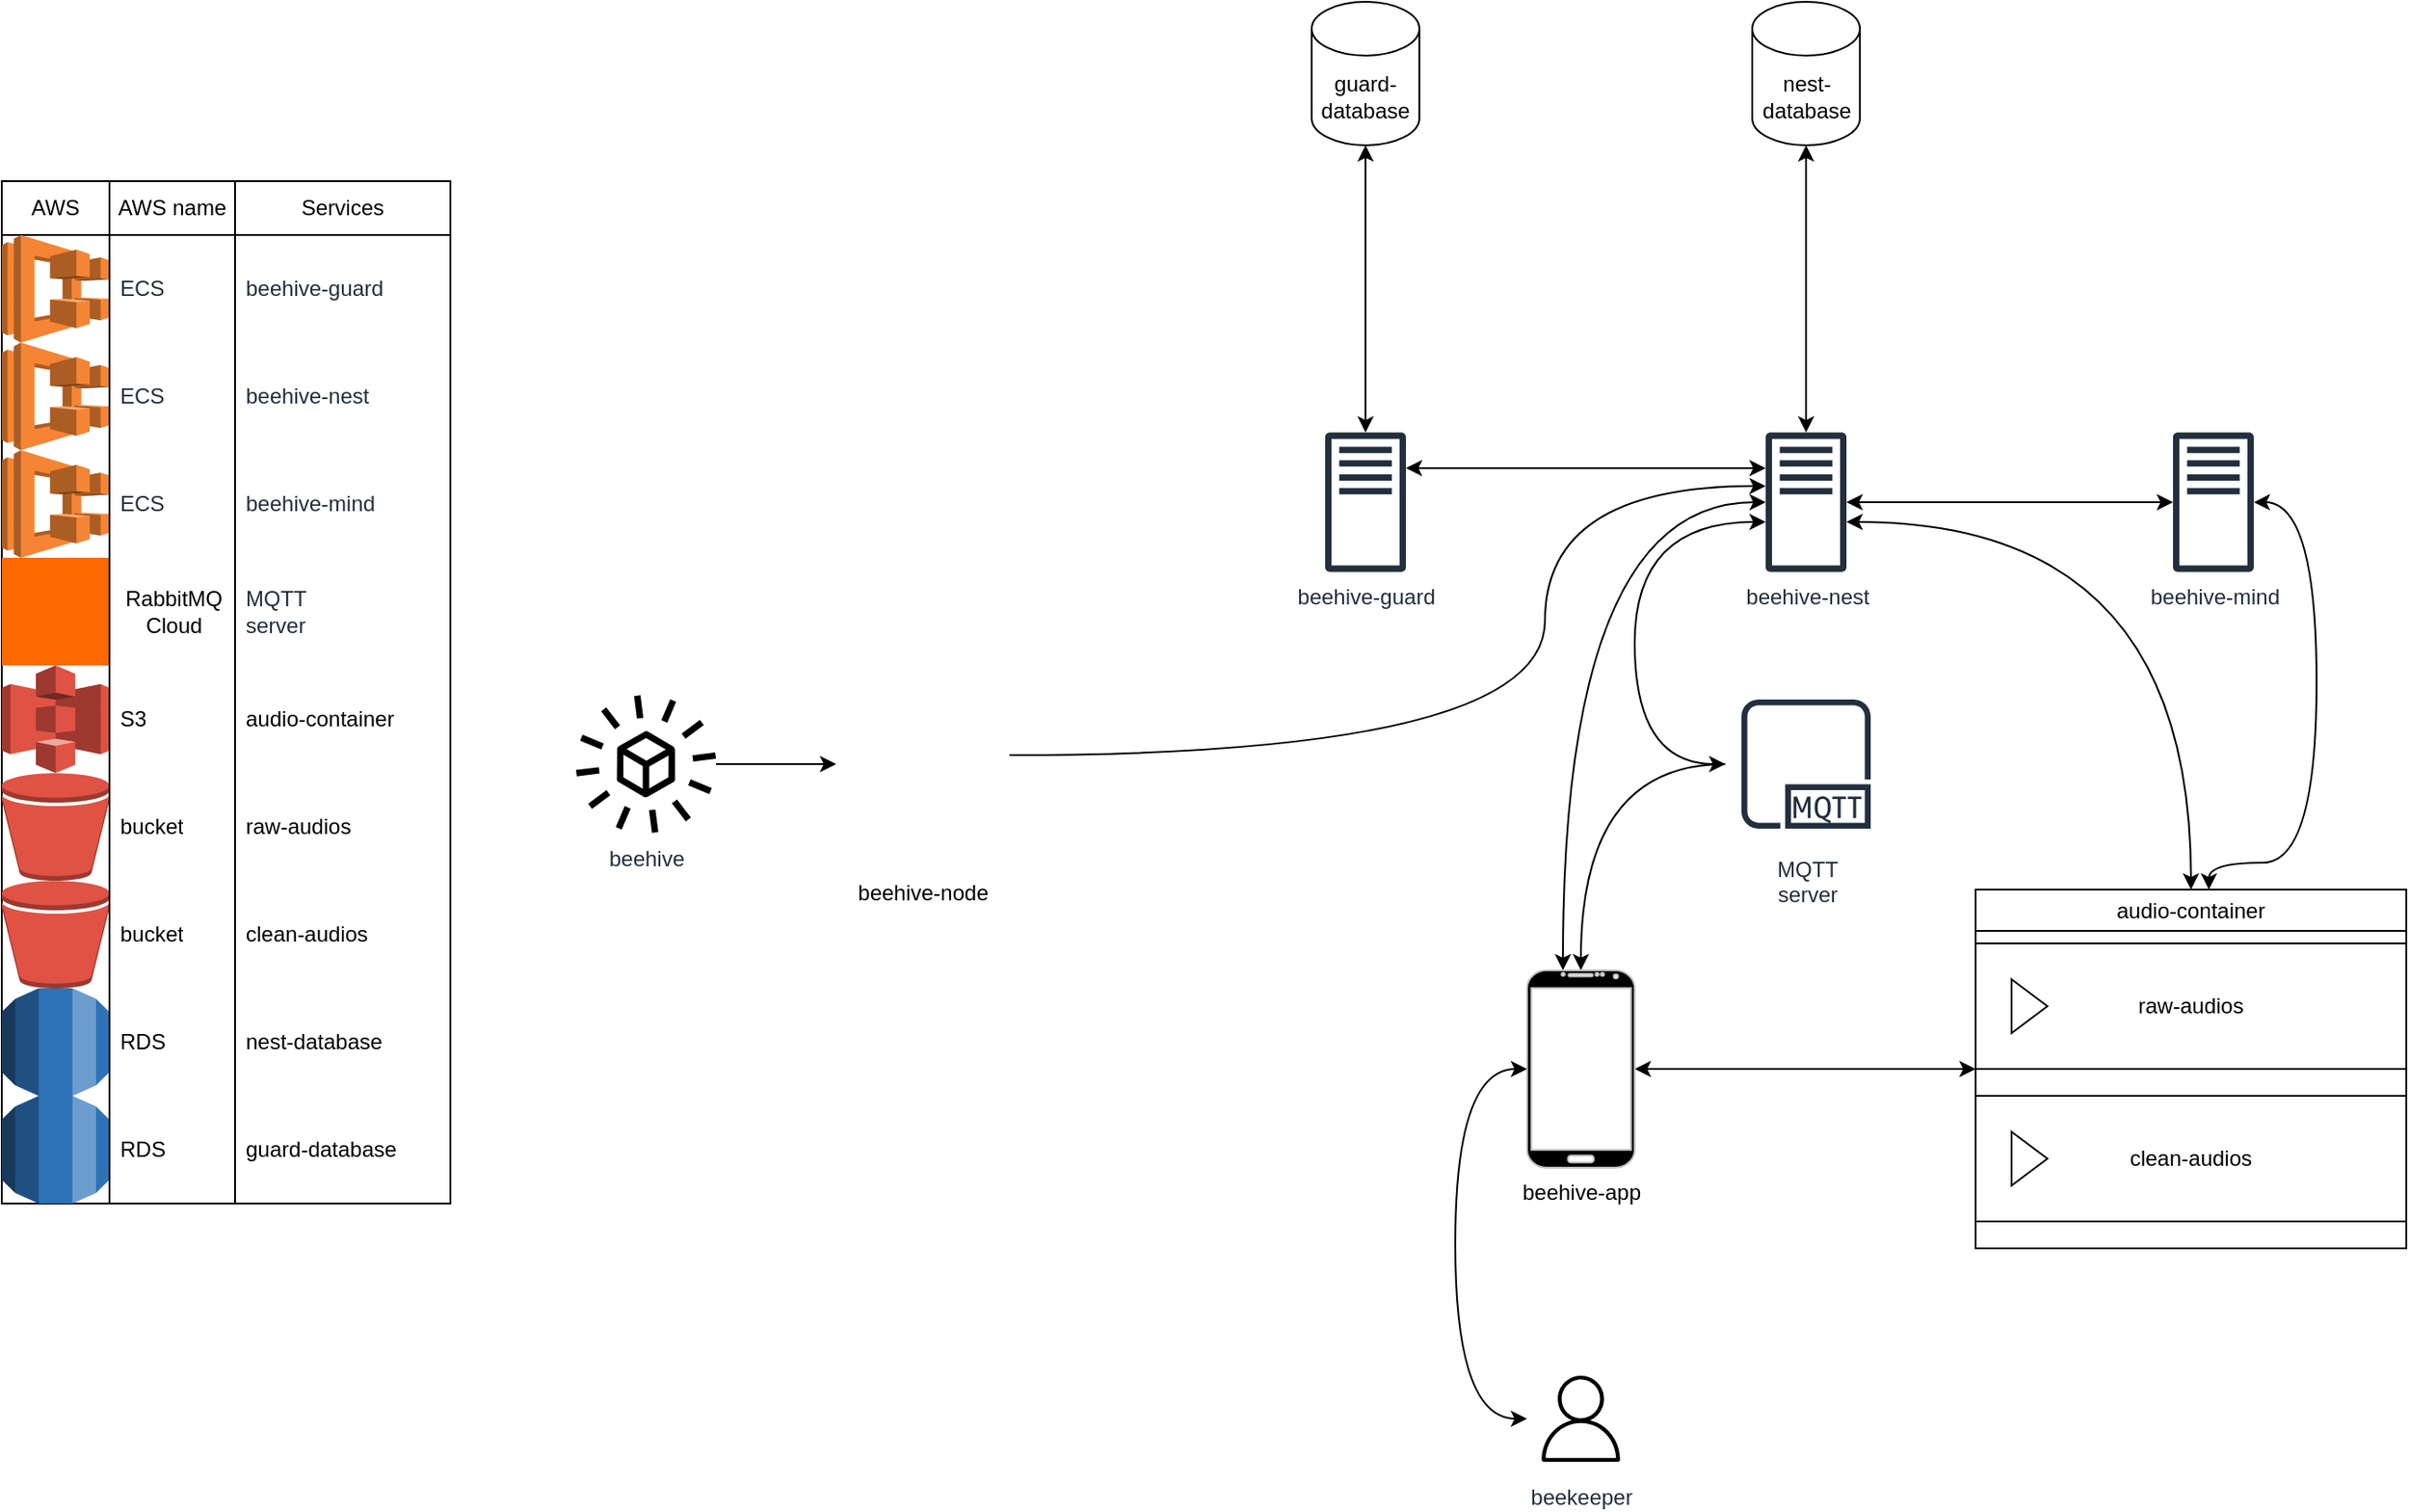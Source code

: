 <mxfile>
    <diagram name="Page-1" id="0Ehuhb1XB6HRudho5oRP">
        <mxGraphModel dx="2093" dy="1605" grid="1" gridSize="10" guides="1" tooltips="1" connect="1" arrows="1" fold="1" page="1" pageScale="1" pageWidth="850" pageHeight="1100" math="0" shadow="0">
            <root>
                <mxCell id="0"/>
                <mxCell id="1" parent="0"/>
                <mxCell id="18" style="edgeStyle=orthogonalEdgeStyle;curved=1;html=1;startArrow=classic;startFill=1;" parent="1" source="v3aUUR3QiwjMRuQs36bc-1" target="2" edge="1">
                    <mxGeometry relative="1" as="geometry">
                        <Array as="points">
                            <mxPoint x="290" y="219"/>
                        </Array>
                    </mxGeometry>
                </mxCell>
                <mxCell id="36" style="edgeStyle=orthogonalEdgeStyle;shape=connector;curved=1;rounded=1;html=1;labelBackgroundColor=default;strokeColor=default;fontFamily=Helvetica;fontSize=11;fontColor=default;startArrow=classic;startFill=1;endArrow=classic;" parent="1" source="v3aUUR3QiwjMRuQs36bc-1" target="v3aUUR3QiwjMRuQs36bc-3" edge="1">
                    <mxGeometry relative="1" as="geometry"/>
                </mxCell>
                <mxCell id="49" style="edgeStyle=orthogonalEdgeStyle;shape=connector;curved=1;rounded=1;html=1;labelBackgroundColor=default;strokeColor=default;fontFamily=Helvetica;fontSize=11;fontColor=default;startArrow=classic;startFill=1;endArrow=classic;" parent="1" source="v3aUUR3QiwjMRuQs36bc-1" target="45" edge="1">
                    <mxGeometry relative="1" as="geometry">
                        <Array as="points">
                            <mxPoint x="640" y="230"/>
                        </Array>
                    </mxGeometry>
                </mxCell>
                <mxCell id="v3aUUR3QiwjMRuQs36bc-1" value="beehive-nest" style="sketch=0;outlineConnect=0;fontColor=#232F3E;gradientColor=none;fillColor=#232F3D;strokeColor=none;dashed=0;verticalLabelPosition=bottom;verticalAlign=top;align=center;html=1;fontSize=12;fontStyle=0;aspect=fixed;pointerEvents=1;shape=mxgraph.aws4.traditional_server;" parent="1" vertex="1">
                    <mxGeometry x="403" y="180" width="45" height="78" as="geometry"/>
                </mxCell>
                <mxCell id="40" style="edgeStyle=orthogonalEdgeStyle;shape=connector;curved=1;rounded=1;html=1;labelBackgroundColor=default;strokeColor=default;fontFamily=Helvetica;fontSize=11;fontColor=default;startArrow=classic;startFill=1;endArrow=classic;" parent="1" source="v3aUUR3QiwjMRuQs36bc-2" target="v3aUUR3QiwjMRuQs36bc-1" edge="1">
                    <mxGeometry relative="1" as="geometry">
                        <Array as="points">
                            <mxPoint x="250" y="200"/>
                            <mxPoint x="250" y="200"/>
                        </Array>
                    </mxGeometry>
                </mxCell>
                <mxCell id="v3aUUR3QiwjMRuQs36bc-2" value="beehive-guard" style="sketch=0;outlineConnect=0;fontColor=#232F3E;gradientColor=none;fillColor=#232F3D;strokeColor=none;dashed=0;verticalLabelPosition=bottom;verticalAlign=top;align=center;html=1;fontSize=12;fontStyle=0;aspect=fixed;pointerEvents=1;shape=mxgraph.aws4.traditional_server;" parent="1" vertex="1">
                    <mxGeometry x="157.5" y="180" width="45" height="78" as="geometry"/>
                </mxCell>
                <mxCell id="51" style="edgeStyle=orthogonalEdgeStyle;shape=connector;curved=1;rounded=1;html=1;labelBackgroundColor=default;strokeColor=default;fontFamily=Helvetica;fontSize=11;fontColor=default;startArrow=classic;startFill=1;endArrow=classic;" parent="1" source="v3aUUR3QiwjMRuQs36bc-3" target="45" edge="1">
                    <mxGeometry relative="1" as="geometry">
                        <mxPoint x="740" y="420" as="targetPoint"/>
                        <Array as="points">
                            <mxPoint x="710" y="219"/>
                            <mxPoint x="710" y="420"/>
                            <mxPoint x="650" y="420"/>
                        </Array>
                    </mxGeometry>
                </mxCell>
                <mxCell id="v3aUUR3QiwjMRuQs36bc-3" value="beehive-mind" style="sketch=0;outlineConnect=0;fontColor=#232F3E;gradientColor=none;fillColor=#232F3D;strokeColor=none;dashed=0;verticalLabelPosition=bottom;verticalAlign=top;align=center;html=1;fontSize=12;fontStyle=0;aspect=fixed;pointerEvents=1;shape=mxgraph.aws4.traditional_server;" parent="1" vertex="1">
                    <mxGeometry x="630" y="180" width="45" height="78" as="geometry"/>
                </mxCell>
                <mxCell id="38" style="edgeStyle=orthogonalEdgeStyle;shape=connector;curved=1;rounded=1;html=1;labelBackgroundColor=default;strokeColor=default;fontFamily=Helvetica;fontSize=11;fontColor=default;startArrow=classic;startFill=1;endArrow=classic;" parent="1" source="v3aUUR3QiwjMRuQs36bc-5" target="v3aUUR3QiwjMRuQs36bc-1" edge="1">
                    <mxGeometry relative="1" as="geometry"/>
                </mxCell>
                <mxCell id="v3aUUR3QiwjMRuQs36bc-5" value="nest-database" style="shape=cylinder3;whiteSpace=wrap;html=1;boundedLbl=1;backgroundOutline=1;size=15;" parent="1" vertex="1">
                    <mxGeometry x="395.5" y="-60" width="60" height="80" as="geometry"/>
                </mxCell>
                <mxCell id="39" style="edgeStyle=orthogonalEdgeStyle;shape=connector;curved=1;rounded=1;html=1;labelBackgroundColor=default;strokeColor=default;fontFamily=Helvetica;fontSize=11;fontColor=default;startArrow=classic;startFill=1;endArrow=classic;" parent="1" source="v3aUUR3QiwjMRuQs36bc-6" target="v3aUUR3QiwjMRuQs36bc-2" edge="1">
                    <mxGeometry relative="1" as="geometry"/>
                </mxCell>
                <mxCell id="v3aUUR3QiwjMRuQs36bc-6" value="guard-database" style="shape=cylinder3;whiteSpace=wrap;html=1;boundedLbl=1;backgroundOutline=1;size=15;" parent="1" vertex="1">
                    <mxGeometry x="150" y="-60" width="60" height="80" as="geometry"/>
                </mxCell>
                <mxCell id="4" style="edgeStyle=orthogonalEdgeStyle;curved=1;html=1;" parent="1" source="v3aUUR3QiwjMRuQs36bc-22" target="2" edge="1">
                    <mxGeometry relative="1" as="geometry"/>
                </mxCell>
                <mxCell id="16" style="edgeStyle=orthogonalEdgeStyle;curved=1;html=1;startArrow=classic;startFill=1;" parent="1" source="v3aUUR3QiwjMRuQs36bc-22" target="v3aUUR3QiwjMRuQs36bc-1" edge="1">
                    <mxGeometry relative="1" as="geometry">
                        <Array as="points">
                            <mxPoint x="330" y="365"/>
                            <mxPoint x="330" y="230"/>
                        </Array>
                    </mxGeometry>
                </mxCell>
                <mxCell id="v3aUUR3QiwjMRuQs36bc-22" value="MQTT&lt;br&gt;server" style="sketch=0;outlineConnect=0;fontColor=#232F3E;gradientColor=none;strokeColor=#232F3E;fillColor=#ffffff;dashed=0;verticalLabelPosition=bottom;verticalAlign=top;align=center;html=1;fontSize=12;fontStyle=0;aspect=fixed;shape=mxgraph.aws4.resourceIcon;resIcon=mxgraph.aws4.mqtt_protocol;fontFamily=Helvetica;labelBackgroundColor=default;" parent="1" vertex="1">
                    <mxGeometry x="380.5" y="320" width="90" height="90" as="geometry"/>
                </mxCell>
                <mxCell id="52" style="edgeStyle=orthogonalEdgeStyle;html=1;curved=1;" parent="1" source="114" target="v3aUUR3QiwjMRuQs36bc-1" edge="1">
                    <mxGeometry relative="1" as="geometry">
                        <Array as="points">
                            <mxPoint x="280" y="360"/>
                            <mxPoint x="280" y="210"/>
                        </Array>
                        <mxPoint y="360.059" as="sourcePoint"/>
                    </mxGeometry>
                </mxCell>
                <mxCell id="48" style="edgeStyle=orthogonalEdgeStyle;shape=connector;curved=1;rounded=1;html=1;labelBackgroundColor=default;strokeColor=default;fontFamily=Helvetica;fontSize=11;fontColor=default;startArrow=classic;startFill=1;endArrow=classic;" parent="1" source="2" target="45" edge="1">
                    <mxGeometry relative="1" as="geometry"/>
                </mxCell>
                <mxCell id="2" value="beehive-app" style="verticalLabelPosition=bottom;verticalAlign=top;html=1;shadow=0;dashed=0;strokeWidth=1;shape=mxgraph.android.phone2;strokeColor=#c0c0c0;fillColor=#00000;gradientColor=none;" parent="1" vertex="1">
                    <mxGeometry x="270" y="480" width="60" height="110" as="geometry"/>
                </mxCell>
                <mxCell id="53" style="edgeStyle=orthogonalEdgeStyle;curved=1;html=1;" parent="1" source="24" target="114" edge="1">
                    <mxGeometry relative="1" as="geometry">
                        <mxPoint x="-100" y="365" as="targetPoint"/>
                    </mxGeometry>
                </mxCell>
                <mxCell id="24" value="beehive" style="sketch=0;outlineConnect=0;fontColor=#232F3E;gradientColor=none;fillColor=#000000;strokeColor=none;dashed=0;verticalLabelPosition=bottom;verticalAlign=top;align=center;html=1;fontSize=12;fontStyle=0;aspect=fixed;pointerEvents=1;shape=mxgraph.aws4.eventbridge_saas_partner_event_bus_resource;" parent="1" vertex="1">
                    <mxGeometry x="-260" y="326" width="78" height="78" as="geometry"/>
                </mxCell>
                <mxCell id="34" style="edgeStyle=orthogonalEdgeStyle;shape=connector;curved=1;rounded=1;html=1;labelBackgroundColor=default;strokeColor=default;fontFamily=Helvetica;fontSize=11;fontColor=default;startArrow=classic;startFill=1;endArrow=classic;" parent="1" source="29" target="2" edge="1">
                    <mxGeometry relative="1" as="geometry">
                        <Array as="points">
                            <mxPoint x="230" y="730"/>
                            <mxPoint x="230" y="535"/>
                        </Array>
                    </mxGeometry>
                </mxCell>
                <mxCell id="29" value="beekeeper" style="sketch=0;outlineConnect=0;fontColor=#232F3E;gradientColor=none;strokeColor=#000000;fillColor=#ffffff;dashed=0;verticalLabelPosition=bottom;verticalAlign=top;align=center;html=1;fontSize=12;fontStyle=0;aspect=fixed;shape=mxgraph.aws4.resourceIcon;resIcon=mxgraph.aws4.user;" parent="1" vertex="1">
                    <mxGeometry x="270" y="700" width="60" height="60" as="geometry"/>
                </mxCell>
                <mxCell id="45" value="&lt;span style=&quot;font-size: 12px; font-weight: 400;&quot;&gt;audio-container&lt;/span&gt;" style="swimlane;whiteSpace=wrap;html=1;fontFamily=Helvetica;fontSize=11;fontColor=default;" parent="1" vertex="1">
                    <mxGeometry x="520" y="435" width="240" height="200" as="geometry"/>
                </mxCell>
                <mxCell id="v3aUUR3QiwjMRuQs36bc-7" value="raw-audios" style="html=1;whiteSpace=wrap;container=1;recursiveResize=0;collapsible=0;" parent="45" vertex="1">
                    <mxGeometry y="30" width="240" height="70" as="geometry"/>
                </mxCell>
                <mxCell id="v3aUUR3QiwjMRuQs36bc-8" value="" style="triangle;html=1;whiteSpace=wrap;" parent="v3aUUR3QiwjMRuQs36bc-7" vertex="1">
                    <mxGeometry x="20" y="20" width="20" height="30" as="geometry"/>
                </mxCell>
                <mxCell id="46" value="clean-audios" style="html=1;whiteSpace=wrap;container=1;recursiveResize=0;collapsible=0;" parent="45" vertex="1">
                    <mxGeometry y="115" width="240" height="70" as="geometry"/>
                </mxCell>
                <mxCell id="47" value="" style="triangle;html=1;whiteSpace=wrap;" parent="46" vertex="1">
                    <mxGeometry x="20" y="20" width="20" height="30" as="geometry"/>
                </mxCell>
                <mxCell id="69" value="AWS" style="swimlane;fontStyle=0;childLayout=stackLayout;horizontal=1;startSize=30;horizontalStack=0;resizeParent=1;resizeParentMax=0;resizeLast=0;collapsible=1;marginBottom=0;whiteSpace=wrap;html=1;" parent="1" vertex="1">
                    <mxGeometry x="-580" y="40" width="60" height="570" as="geometry"/>
                </mxCell>
                <mxCell id="96" value="" style="outlineConnect=0;dashed=0;verticalLabelPosition=bottom;verticalAlign=top;align=center;html=1;shape=mxgraph.aws3.ecs;fillColor=#F58534;gradientColor=none;" parent="69" vertex="1">
                    <mxGeometry y="30" width="60" height="60" as="geometry"/>
                </mxCell>
                <mxCell id="97" value="" style="outlineConnect=0;dashed=0;verticalLabelPosition=bottom;verticalAlign=top;align=center;html=1;shape=mxgraph.aws3.ecs;fillColor=#F58534;gradientColor=none;" parent="69" vertex="1">
                    <mxGeometry y="90" width="60" height="60" as="geometry"/>
                </mxCell>
                <mxCell id="95" value="" style="outlineConnect=0;dashed=0;verticalLabelPosition=bottom;verticalAlign=top;align=center;html=1;shape=mxgraph.aws3.ecs;fillColor=#F58534;gradientColor=none;" parent="69" vertex="1">
                    <mxGeometry y="150" width="60" height="60" as="geometry"/>
                </mxCell>
                <mxCell id="94" value="" style="outlineConnect=0;dashed=0;verticalLabelPosition=bottom;verticalAlign=top;align=center;html=1;shape=mxgraph.alibaba_cloud.amqp_advanced_message_queuing_protocol;fillColor=#FF6A00;gradientColor=none;whiteSpace=wrap;strokeColor=none;labelPosition=center;spacingTop=-6;fontColor=#FFFFFF;sketch=0;labelBackgroundColor=#ffffff;strokeWidth=2;shadow=0;aspect=fixed;resizable=0;fontSize=14;points=[];" parent="69" vertex="1">
                    <mxGeometry y="210" width="60" height="60" as="geometry"/>
                </mxCell>
                <mxCell id="93" value="" style="outlineConnect=0;dashed=0;verticalLabelPosition=bottom;verticalAlign=top;align=center;html=1;shape=mxgraph.aws3.s3;fillColor=#E05243;gradientColor=none;" parent="69" vertex="1">
                    <mxGeometry y="270" width="60" height="60" as="geometry"/>
                </mxCell>
                <mxCell id="99" value="" style="outlineConnect=0;dashed=0;verticalLabelPosition=bottom;verticalAlign=top;align=center;html=1;shape=mxgraph.aws3.bucket;fillColor=#E05243;gradientColor=none;" parent="69" vertex="1">
                    <mxGeometry y="330" width="60" height="60" as="geometry"/>
                </mxCell>
                <mxCell id="98" value="" style="outlineConnect=0;dashed=0;verticalLabelPosition=bottom;verticalAlign=top;align=center;html=1;shape=mxgraph.aws3.bucket;fillColor=#E05243;gradientColor=none;" parent="69" vertex="1">
                    <mxGeometry y="390" width="60" height="60" as="geometry"/>
                </mxCell>
                <mxCell id="102" value="" style="outlineConnect=0;dashed=0;verticalLabelPosition=bottom;verticalAlign=top;align=center;html=1;shape=mxgraph.aws3.rds;fillColor=#2E73B8;gradientColor=none;" parent="69" vertex="1">
                    <mxGeometry y="450" width="60" height="60" as="geometry"/>
                </mxCell>
                <mxCell id="101" value="" style="outlineConnect=0;dashed=0;verticalLabelPosition=bottom;verticalAlign=top;align=center;html=1;shape=mxgraph.aws3.rds;fillColor=#2E73B8;gradientColor=none;" parent="69" vertex="1">
                    <mxGeometry y="510" width="60" height="60" as="geometry"/>
                </mxCell>
                <mxCell id="78" value="AWS name" style="swimlane;fontStyle=0;childLayout=stackLayout;horizontal=1;startSize=30;horizontalStack=0;resizeParent=1;resizeParentMax=0;resizeLast=0;collapsible=1;marginBottom=0;whiteSpace=wrap;html=1;" parent="1" vertex="1">
                    <mxGeometry x="-520" y="40" width="70" height="570" as="geometry"/>
                </mxCell>
                <mxCell id="79" value="&lt;span style=&quot;color: rgb(35, 47, 62); text-align: center;&quot;&gt;ECS&lt;/span&gt;" style="text;strokeColor=none;fillColor=none;align=left;verticalAlign=middle;spacingLeft=4;spacingRight=4;overflow=hidden;points=[[0,0.5],[1,0.5]];portConstraint=eastwest;rotatable=0;whiteSpace=wrap;html=1;" parent="78" vertex="1">
                    <mxGeometry y="30" width="70" height="60" as="geometry"/>
                </mxCell>
                <mxCell id="80" value="&lt;span style=&quot;color: rgb(35, 47, 62); text-align: center;&quot;&gt;ECS&lt;/span&gt;" style="text;strokeColor=none;fillColor=none;align=left;verticalAlign=middle;spacingLeft=4;spacingRight=4;overflow=hidden;points=[[0,0.5],[1,0.5]];portConstraint=eastwest;rotatable=0;whiteSpace=wrap;html=1;" parent="78" vertex="1">
                    <mxGeometry y="90" width="70" height="60" as="geometry"/>
                </mxCell>
                <mxCell id="81" value="&lt;span style=&quot;color: rgb(35, 47, 62); text-align: center;&quot;&gt;ECS&lt;/span&gt;" style="text;strokeColor=none;fillColor=none;align=left;verticalAlign=middle;spacingLeft=4;spacingRight=4;overflow=hidden;points=[[0,0.5],[1,0.5]];portConstraint=eastwest;rotatable=0;whiteSpace=wrap;html=1;" parent="78" vertex="1">
                    <mxGeometry y="150" width="70" height="60" as="geometry"/>
                </mxCell>
                <mxCell id="86" value="&lt;div style=&quot;text-align: center;&quot;&gt;&lt;span style=&quot;background-color: rgb(255, 255, 255);&quot;&gt;RabbitMQ Cloud&lt;/span&gt;&lt;/div&gt;" style="text;strokeColor=none;fillColor=none;align=left;verticalAlign=middle;spacingLeft=4;spacingRight=4;overflow=hidden;points=[[0,0.5],[1,0.5]];portConstraint=eastwest;rotatable=0;whiteSpace=wrap;html=1;" parent="78" vertex="1">
                    <mxGeometry y="210" width="70" height="60" as="geometry"/>
                </mxCell>
                <mxCell id="87" value="&lt;span style=&quot;text-align: center;&quot;&gt;S3&lt;/span&gt;" style="text;strokeColor=none;fillColor=none;align=left;verticalAlign=middle;spacingLeft=4;spacingRight=4;overflow=hidden;points=[[0,0.5],[1,0.5]];portConstraint=eastwest;rotatable=0;whiteSpace=wrap;html=1;" parent="78" vertex="1">
                    <mxGeometry y="270" width="70" height="60" as="geometry"/>
                </mxCell>
                <mxCell id="88" value="&lt;span style=&quot;text-align: center;&quot;&gt;bucket&lt;/span&gt;" style="text;strokeColor=none;fillColor=none;align=left;verticalAlign=middle;spacingLeft=4;spacingRight=4;overflow=hidden;points=[[0,0.5],[1,0.5]];portConstraint=eastwest;rotatable=0;whiteSpace=wrap;html=1;" parent="78" vertex="1">
                    <mxGeometry y="330" width="70" height="60" as="geometry"/>
                </mxCell>
                <mxCell id="89" value="&lt;span style=&quot;text-align: center;&quot;&gt;bucket&lt;/span&gt;" style="text;strokeColor=none;fillColor=none;align=left;verticalAlign=middle;spacingLeft=4;spacingRight=4;overflow=hidden;points=[[0,0.5],[1,0.5]];portConstraint=eastwest;rotatable=0;whiteSpace=wrap;html=1;" parent="78" vertex="1">
                    <mxGeometry y="390" width="70" height="60" as="geometry"/>
                </mxCell>
                <mxCell id="90" value="&lt;span style=&quot;text-align: center;&quot;&gt;RDS&lt;/span&gt;" style="text;strokeColor=none;fillColor=none;align=left;verticalAlign=middle;spacingLeft=4;spacingRight=4;overflow=hidden;points=[[0,0.5],[1,0.5]];portConstraint=eastwest;rotatable=0;whiteSpace=wrap;html=1;" parent="78" vertex="1">
                    <mxGeometry y="450" width="70" height="60" as="geometry"/>
                </mxCell>
                <mxCell id="91" value="&lt;span style=&quot;text-align: center;&quot;&gt;RDS&lt;/span&gt;" style="text;strokeColor=none;fillColor=none;align=left;verticalAlign=middle;spacingLeft=4;spacingRight=4;overflow=hidden;points=[[0,0.5],[1,0.5]];portConstraint=eastwest;rotatable=0;whiteSpace=wrap;html=1;" parent="78" vertex="1">
                    <mxGeometry y="510" width="70" height="60" as="geometry"/>
                </mxCell>
                <mxCell id="103" value="Services" style="swimlane;fontStyle=0;childLayout=stackLayout;horizontal=1;startSize=30;horizontalStack=0;resizeParent=1;resizeParentMax=0;resizeLast=0;collapsible=1;marginBottom=0;whiteSpace=wrap;html=1;" parent="1" vertex="1">
                    <mxGeometry x="-450" y="40" width="120" height="570" as="geometry"/>
                </mxCell>
                <mxCell id="104" value="&lt;span style=&quot;color: rgb(35, 47, 62); text-align: center;&quot;&gt;beehive-guard&lt;/span&gt;" style="text;strokeColor=none;fillColor=none;align=left;verticalAlign=middle;spacingLeft=4;spacingRight=4;overflow=hidden;points=[[0,0.5],[1,0.5]];portConstraint=eastwest;rotatable=0;whiteSpace=wrap;html=1;" parent="103" vertex="1">
                    <mxGeometry y="30" width="120" height="60" as="geometry"/>
                </mxCell>
                <mxCell id="105" value="&lt;span style=&quot;color: rgb(35, 47, 62); text-align: center;&quot;&gt;beehive-nest&lt;/span&gt;" style="text;strokeColor=none;fillColor=none;align=left;verticalAlign=middle;spacingLeft=4;spacingRight=4;overflow=hidden;points=[[0,0.5],[1,0.5]];portConstraint=eastwest;rotatable=0;whiteSpace=wrap;html=1;" parent="103" vertex="1">
                    <mxGeometry y="90" width="120" height="60" as="geometry"/>
                </mxCell>
                <mxCell id="106" value="&lt;span style=&quot;color: rgb(35, 47, 62); text-align: center;&quot;&gt;beehive-mind&lt;/span&gt;" style="text;strokeColor=none;fillColor=none;align=left;verticalAlign=middle;spacingLeft=4;spacingRight=4;overflow=hidden;points=[[0,0.5],[1,0.5]];portConstraint=eastwest;rotatable=0;whiteSpace=wrap;html=1;" parent="103" vertex="1">
                    <mxGeometry y="150" width="120" height="60" as="geometry"/>
                </mxCell>
                <mxCell id="107" value="&lt;span style=&quot;color: rgb(35, 47, 62); text-align: center; background-color: rgb(255, 255, 255);&quot;&gt;MQTT&lt;/span&gt;&lt;br style=&quot;border-color: var(--border-color); color: rgb(35, 47, 62); text-align: center;&quot;&gt;&lt;span style=&quot;color: rgb(35, 47, 62); text-align: center; background-color: rgb(255, 255, 255);&quot;&gt;server&lt;/span&gt;" style="text;strokeColor=none;fillColor=none;align=left;verticalAlign=middle;spacingLeft=4;spacingRight=4;overflow=hidden;points=[[0,0.5],[1,0.5]];portConstraint=eastwest;rotatable=0;whiteSpace=wrap;html=1;" parent="103" vertex="1">
                    <mxGeometry y="210" width="120" height="60" as="geometry"/>
                </mxCell>
                <mxCell id="108" value="&lt;span style=&quot;text-align: center;&quot;&gt;audio-container&lt;/span&gt;" style="text;strokeColor=none;fillColor=none;align=left;verticalAlign=middle;spacingLeft=4;spacingRight=4;overflow=hidden;points=[[0,0.5],[1,0.5]];portConstraint=eastwest;rotatable=0;whiteSpace=wrap;html=1;" parent="103" vertex="1">
                    <mxGeometry y="270" width="120" height="60" as="geometry"/>
                </mxCell>
                <mxCell id="109" value="&lt;span style=&quot;text-align: center;&quot;&gt;raw-audios&lt;/span&gt;" style="text;strokeColor=none;fillColor=none;align=left;verticalAlign=middle;spacingLeft=4;spacingRight=4;overflow=hidden;points=[[0,0.5],[1,0.5]];portConstraint=eastwest;rotatable=0;whiteSpace=wrap;html=1;" parent="103" vertex="1">
                    <mxGeometry y="330" width="120" height="60" as="geometry"/>
                </mxCell>
                <mxCell id="110" value="&lt;span style=&quot;text-align: center;&quot;&gt;clean-audios&lt;/span&gt;" style="text;strokeColor=none;fillColor=none;align=left;verticalAlign=middle;spacingLeft=4;spacingRight=4;overflow=hidden;points=[[0,0.5],[1,0.5]];portConstraint=eastwest;rotatable=0;whiteSpace=wrap;html=1;" parent="103" vertex="1">
                    <mxGeometry y="390" width="120" height="60" as="geometry"/>
                </mxCell>
                <mxCell id="111" value="&lt;span style=&quot;text-align: center;&quot;&gt;nest-database&lt;/span&gt;" style="text;strokeColor=none;fillColor=none;align=left;verticalAlign=middle;spacingLeft=4;spacingRight=4;overflow=hidden;points=[[0,0.5],[1,0.5]];portConstraint=eastwest;rotatable=0;whiteSpace=wrap;html=1;" parent="103" vertex="1">
                    <mxGeometry y="450" width="120" height="60" as="geometry"/>
                </mxCell>
                <mxCell id="112" value="&lt;span style=&quot;text-align: center;&quot;&gt;guard-database&lt;/span&gt;" style="text;strokeColor=none;fillColor=none;align=left;verticalAlign=middle;spacingLeft=4;spacingRight=4;overflow=hidden;points=[[0,0.5],[1,0.5]];portConstraint=eastwest;rotatable=0;whiteSpace=wrap;html=1;" parent="103" vertex="1">
                    <mxGeometry y="510" width="120" height="60" as="geometry"/>
                </mxCell>
                <mxCell id="114" value="beehive-node" style="shape=image;html=1;verticalAlign=top;verticalLabelPosition=bottom;labelBackgroundColor=#ffffff;imageAspect=0;aspect=fixed;image=https://cdn2.iconfinder.com/data/icons/electronic-13/480/3-electronic-arduino-chipset-icon-2-128.png;clipPath=inset(10.94% 17.97% 10.94% 16.41%);" parent="1" vertex="1">
                    <mxGeometry x="-115" y="307.5" width="96.6" height="115" as="geometry"/>
                </mxCell>
            </root>
        </mxGraphModel>
    </diagram>
</mxfile>